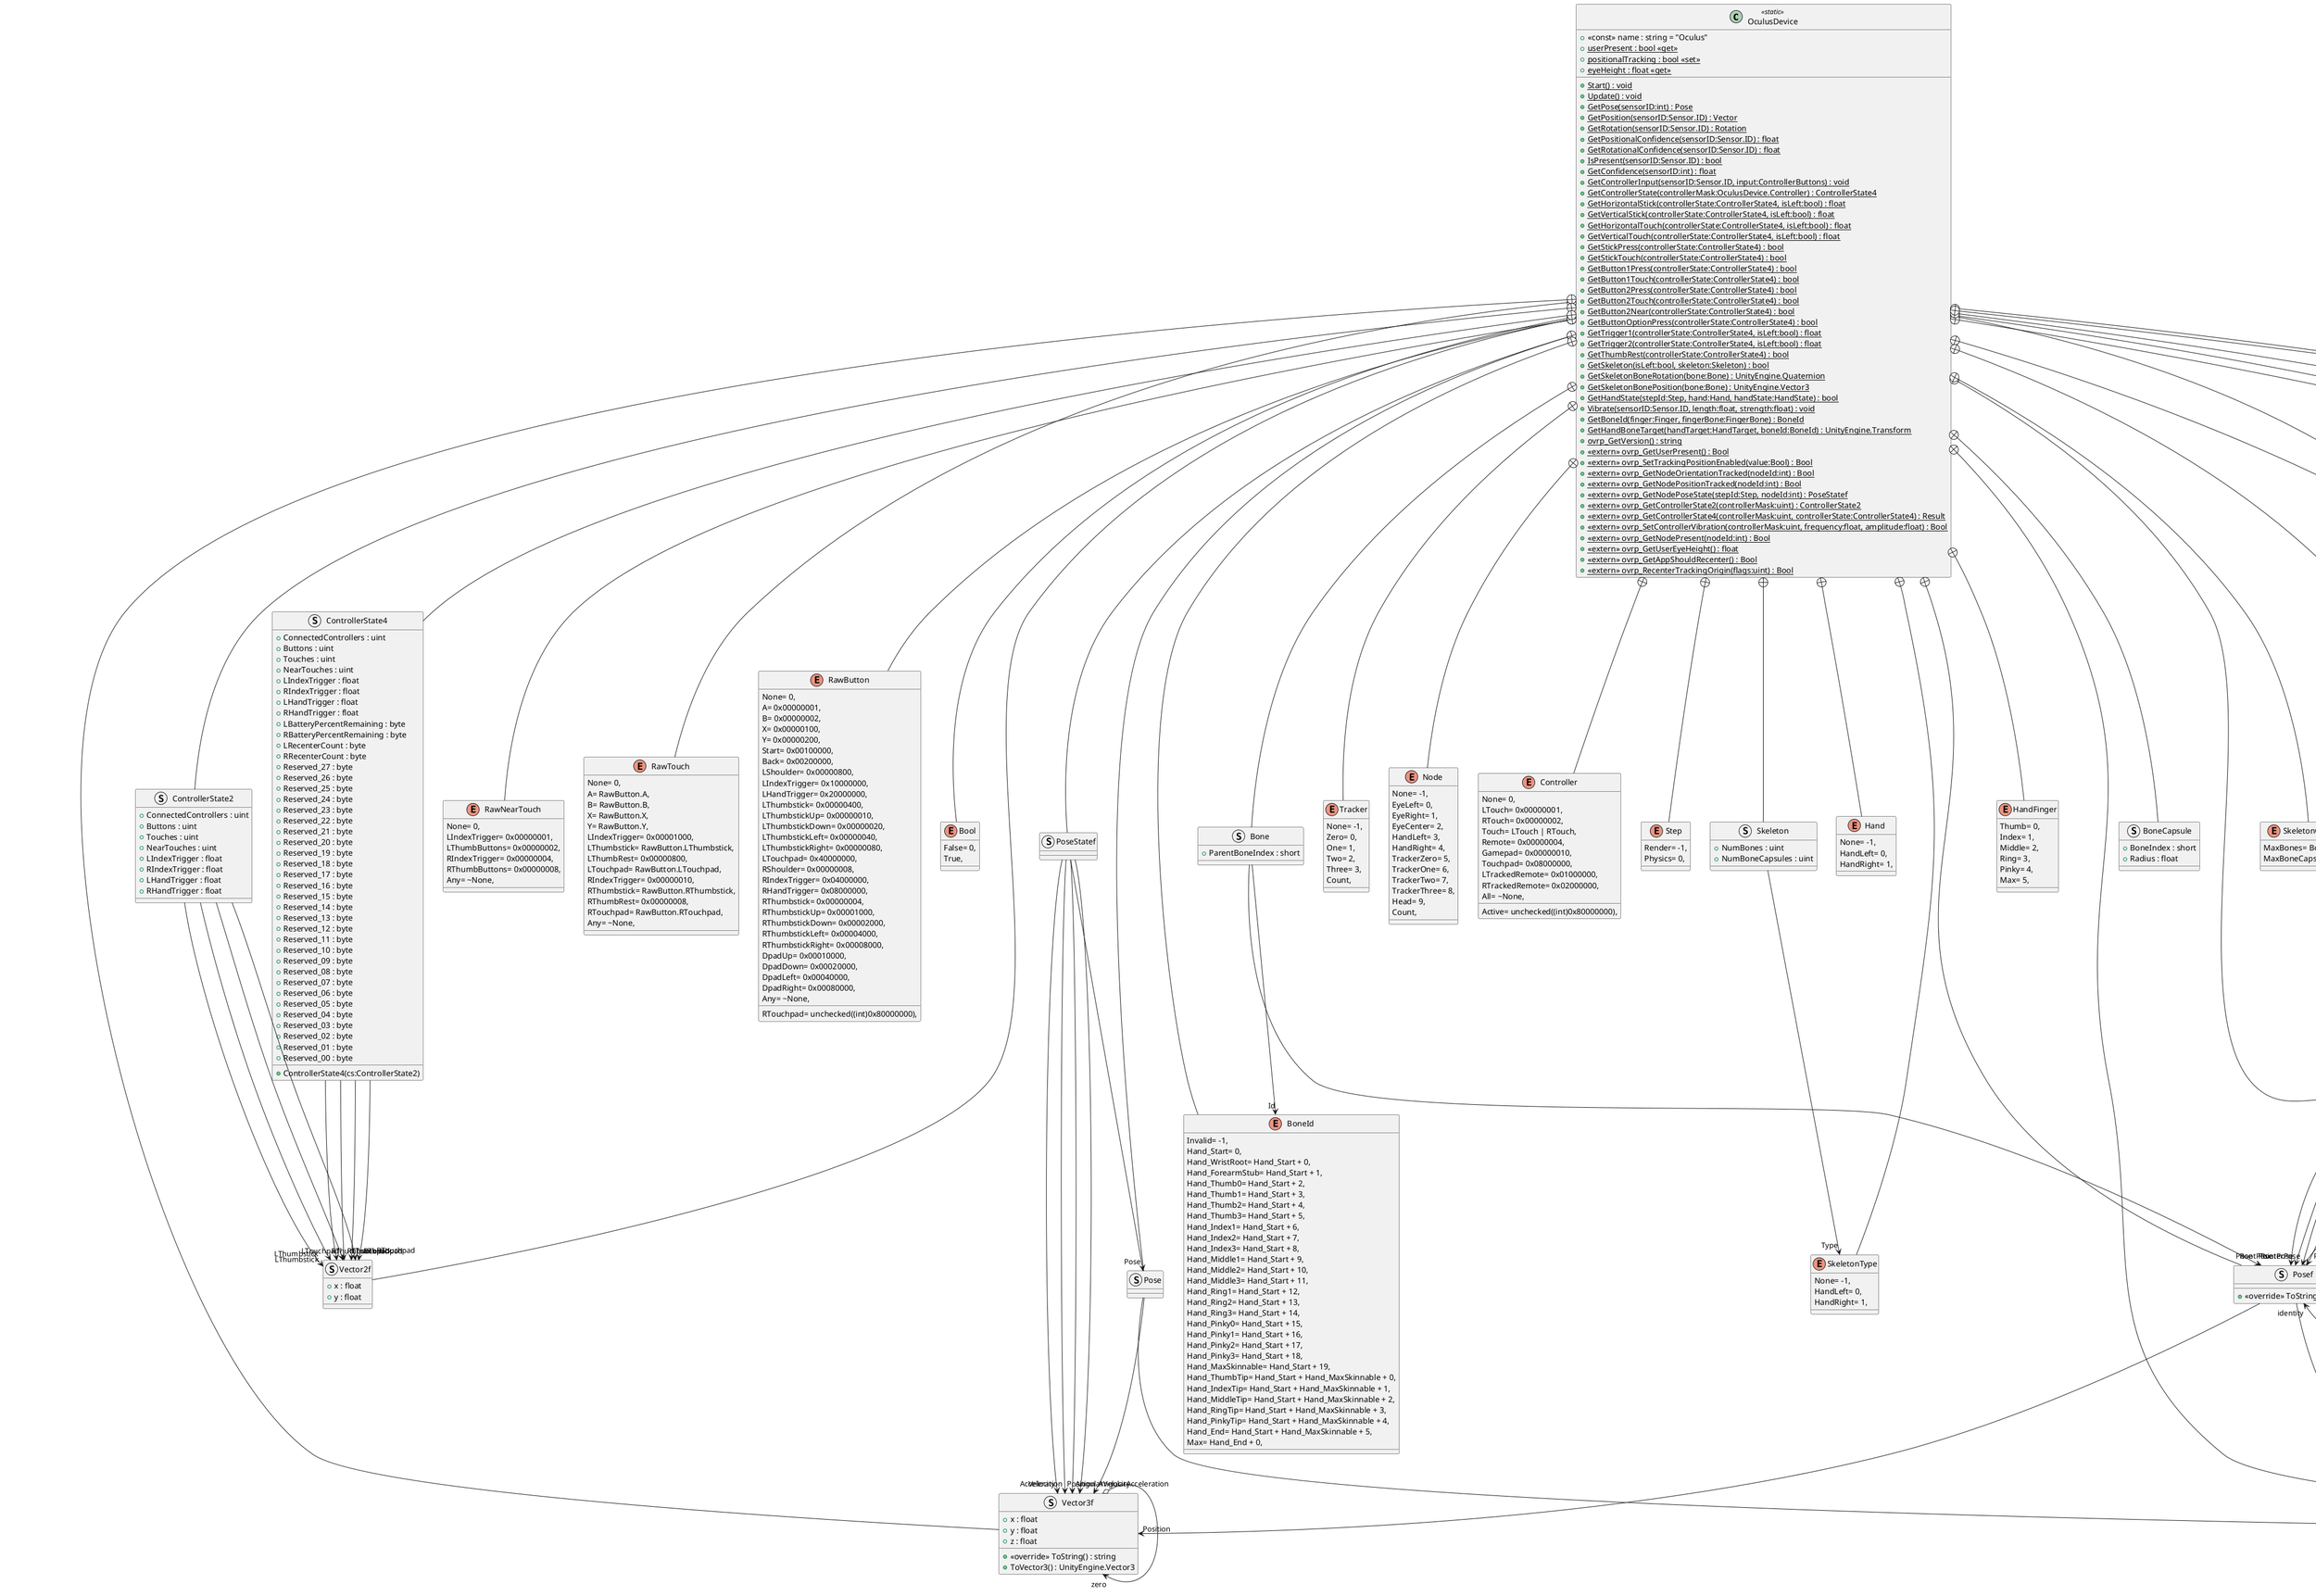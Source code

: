 @startuml
class OculusDevice <<static>> {
    + <<const>> name : string = "Oculus"
    + {static} Start() : void
    + {static} Update() : void
    + {static} userPresent : bool <<get>>
    + {static} positionalTracking : bool <<set>>
    + {static} GetPose(sensorID:int) : Pose
    + {static} GetPosition(sensorID:Sensor.ID) : Vector
    + {static} GetRotation(sensorID:Sensor.ID) : Rotation
    + {static} GetPositionalConfidence(sensorID:Sensor.ID) : float
    + {static} GetRotationalConfidence(sensorID:Sensor.ID) : float
    + {static} IsPresent(sensorID:Sensor.ID) : bool
    + {static} GetConfidence(sensorID:int) : float
    + {static} GetControllerInput(sensorID:Sensor.ID, input:ControllerButtons) : void
    + {static} GetControllerState(controllerMask:OculusDevice.Controller) : ControllerState4
    + {static} GetHorizontalStick(controllerState:ControllerState4, isLeft:bool) : float
    + {static} GetVerticalStick(controllerState:ControllerState4, isLeft:bool) : float
    + {static} GetHorizontalTouch(controllerState:ControllerState4, isLeft:bool) : float
    + {static} GetVerticalTouch(controllerState:ControllerState4, isLeft:bool) : float
    + {static} GetStickPress(controllerState:ControllerState4) : bool
    + {static} GetStickTouch(controllerState:ControllerState4) : bool
    + {static} GetButton1Press(controllerState:ControllerState4) : bool
    + {static} GetButton1Touch(controllerState:ControllerState4) : bool
    + {static} GetButton2Press(controllerState:ControllerState4) : bool
    + {static} GetButton2Touch(controllerState:ControllerState4) : bool
    + {static} GetButton2Near(controllerState:ControllerState4) : bool
    + {static} GetButtonOptionPress(controllerState:ControllerState4) : bool
    + {static} GetTrigger1(controllerState:ControllerState4, isLeft:bool) : float
    + {static} GetTrigger2(controllerState:ControllerState4, isLeft:bool) : float
    + {static} GetThumbRest(controllerState:ControllerState4) : bool
    + {static} GetSkeleton(isLeft:bool, skeleton:Skeleton) : bool
    + {static} GetSkeletonBoneRotation(bone:Bone) : UnityEngine.Quaternion
    + {static} GetSkeletonBonePosition(bone:Bone) : UnityEngine.Vector3
    + {static} GetHandState(stepId:Step, hand:Hand, handState:HandState) : bool
    + {static} Vibrate(sensorID:Sensor.ID, length:float, strength:float) : void
    + {static} eyeHeight : float <<get>>
    + {static} GetBoneId(finger:Finger, fingerBone:FingerBone) : BoneId
    + {static} GetHandBoneTarget(handTarget:HandTarget, boneId:BoneId) : UnityEngine.Transform
    + {static} ovrp_GetVersion() : string
    + {static} <<extern>> ovrp_GetUserPresent() : Bool
    + {static} <<extern>> ovrp_SetTrackingPositionEnabled(value:Bool) : Bool
    + {static} <<extern>> ovrp_GetNodeOrientationTracked(nodeId:int) : Bool
    + {static} <<extern>> ovrp_GetNodePositionTracked(nodeId:int) : Bool
    + {static} <<extern>> ovrp_GetNodePoseState(stepId:Step, nodeId:int) : PoseStatef
    + {static} <<extern>> ovrp_GetControllerState2(controllerMask:uint) : ControllerState2
    + {static} <<extern>> ovrp_GetControllerState4(controllerMask:uint, controllerState:ControllerState4) : Result
    + {static} <<extern>> ovrp_SetControllerVibration(controllerMask:uint, frequency:float, amplitude:float) : Bool
    + {static} <<extern>> ovrp_GetNodePresent(nodeId:int) : Bool
    + {static} <<extern>> ovrp_GetUserEyeHeight() : float
    + {static} <<extern>> ovrp_GetAppShouldRecenter() : Bool
    + {static} <<extern>> ovrp_RecenterTrackingOrigin(flags:uint) : Bool
}
enum RawNearTouch {
    None= 0,
    LIndexTrigger= 0x00000001,
    LThumbButtons= 0x00000002,
    RIndexTrigger= 0x00000004,
    RThumbButtons= 0x00000008,
    Any= ~None,
}
enum RawTouch {
    None= 0,
    A= RawButton.A,
    B= RawButton.B,
    X= RawButton.X,
    Y= RawButton.Y,
    LIndexTrigger= 0x00001000,
    LThumbstick= RawButton.LThumbstick,
    LThumbRest= 0x00000800,
    LTouchpad= RawButton.LTouchpad,
    RIndexTrigger= 0x00000010,
    RThumbstick= RawButton.RThumbstick,
    RThumbRest= 0x00000008,
    RTouchpad= RawButton.RTouchpad,
    Any= ~None,
}
enum RawButton {
    None= 0,
    A= 0x00000001,
    B= 0x00000002,
    X= 0x00000100,
    Y= 0x00000200,
    Start= 0x00100000,
    Back= 0x00200000,
    LShoulder= 0x00000800,
    LIndexTrigger= 0x10000000,
    LHandTrigger= 0x20000000,
    LThumbstick= 0x00000400,
    LThumbstickUp= 0x00000010,
    LThumbstickDown= 0x00000020,
    LThumbstickLeft= 0x00000040,
    LThumbstickRight= 0x00000080,
    LTouchpad= 0x40000000,
    RShoulder= 0x00000008,
    RIndexTrigger= 0x04000000,
    RHandTrigger= 0x08000000,
    RThumbstick= 0x00000004,
    RThumbstickUp= 0x00001000,
    RThumbstickDown= 0x00002000,
    RThumbstickLeft= 0x00004000,
    RThumbstickRight= 0x00008000,
    RTouchpad= unchecked((int)0x80000000),
    DpadUp= 0x00010000,
    DpadDown= 0x00020000,
    DpadLeft= 0x00040000,
    DpadRight= 0x00080000,
    Any= ~None,
}
enum Bool {
    False= 0,
    True,
}
struct Vector2f {
    + x : float
    + y : float
}
struct Vector3f {
    + x : float
    + y : float
    + z : float
    + <<override>> ToString() : string
    + ToVector3() : UnityEngine.Vector3
}
struct Quatf {
    + x : float
    + y : float
    + z : float
    + w : float
    + <<override>> ToString() : string
    + ToQuaternion() : UnityEngine.Quaternion
}
struct Pose {
}
struct PoseStatef {
}
struct ControllerState2 {
    + ConnectedControllers : uint
    + Buttons : uint
    + Touches : uint
    + NearTouches : uint
    + LIndexTrigger : float
    + RIndexTrigger : float
    + LHandTrigger : float
    + RHandTrigger : float
}
struct ControllerState4 {
    + ConnectedControllers : uint
    + Buttons : uint
    + Touches : uint
    + NearTouches : uint
    + LIndexTrigger : float
    + RIndexTrigger : float
    + LHandTrigger : float
    + RHandTrigger : float
    + LBatteryPercentRemaining : byte
    + RBatteryPercentRemaining : byte
    + LRecenterCount : byte
    + RRecenterCount : byte
    + Reserved_27 : byte
    + Reserved_26 : byte
    + Reserved_25 : byte
    + Reserved_24 : byte
    + Reserved_23 : byte
    + Reserved_22 : byte
    + Reserved_21 : byte
    + Reserved_20 : byte
    + Reserved_19 : byte
    + Reserved_18 : byte
    + Reserved_17 : byte
    + Reserved_16 : byte
    + Reserved_15 : byte
    + Reserved_14 : byte
    + Reserved_13 : byte
    + Reserved_12 : byte
    + Reserved_11 : byte
    + Reserved_10 : byte
    + Reserved_09 : byte
    + Reserved_08 : byte
    + Reserved_07 : byte
    + Reserved_06 : byte
    + Reserved_05 : byte
    + Reserved_04 : byte
    + Reserved_03 : byte
    + Reserved_02 : byte
    + Reserved_01 : byte
    + Reserved_00 : byte
    + ControllerState4(cs:ControllerState2)
}
enum Tracker {
    None= -1,
    Zero= 0,
    One= 1,
    Two= 2,
    Three= 3,
    Count,
}
enum Node {
    None= -1,
    EyeLeft= 0,
    EyeRight= 1,
    EyeCenter= 2,
    HandLeft= 3,
    HandRight= 4,
    TrackerZero= 5,
    TrackerOne= 6,
    TrackerTwo= 7,
    TrackerThree= 8,
    Head= 9,
    Count,
}
enum Controller {
    None= 0,
    LTouch= 0x00000001,
    RTouch= 0x00000002,
    Touch= LTouch | RTouch,
    Remote= 0x00000004,
    Gamepad= 0x00000010,
    Touchpad= 0x08000000,
    LTrackedRemote= 0x01000000,
    RTrackedRemote= 0x02000000,
    Active= unchecked((int)0x80000000),
    All= ~None,
}
enum Step {
    Render= -1,
    Physics= 0,
}
enum TrackingConfidence {
    Low= 0,
    High= 0x3f800000,
}
enum Hand {
    None= -1,
    HandLeft= 0,
    HandRight= 1,
}
enum HandStatus {
    HandTracked= (1 << 0),
    InputStateValid= (1 << 1),
    SystemGestureInProgress= (1 << 6),
}
enum BoneId {
    Invalid= -1,
    Hand_Start= 0,
    Hand_WristRoot= Hand_Start + 0,
    Hand_ForearmStub= Hand_Start + 1,
    Hand_Thumb0= Hand_Start + 2,
    Hand_Thumb1= Hand_Start + 3,
    Hand_Thumb2= Hand_Start + 4,
    Hand_Thumb3= Hand_Start + 5,
    Hand_Index1= Hand_Start + 6,
    Hand_Index2= Hand_Start + 7,
    Hand_Index3= Hand_Start + 8,
    Hand_Middle1= Hand_Start + 9,
    Hand_Middle2= Hand_Start + 10,
    Hand_Middle3= Hand_Start + 11,
    Hand_Ring1= Hand_Start + 12,
    Hand_Ring2= Hand_Start + 13,
    Hand_Ring3= Hand_Start + 14,
    Hand_Pinky0= Hand_Start + 15,
    Hand_Pinky1= Hand_Start + 16,
    Hand_Pinky2= Hand_Start + 17,
    Hand_Pinky3= Hand_Start + 18,
    Hand_MaxSkinnable= Hand_Start + 19,
    Hand_ThumbTip= Hand_Start + Hand_MaxSkinnable + 0,
    Hand_IndexTip= Hand_Start + Hand_MaxSkinnable + 1,
    Hand_MiddleTip= Hand_Start + Hand_MaxSkinnable + 2,
    Hand_RingTip= Hand_Start + Hand_MaxSkinnable + 3,
    Hand_PinkyTip= Hand_Start + Hand_MaxSkinnable + 4,
    Hand_End= Hand_Start + Hand_MaxSkinnable + 5,
    Max= Hand_End + 0,
}
enum HandFinger {
    Thumb= 0,
    Index= 1,
    Middle= 2,
    Ring= 3,
    Pinky= 4,
    Max= 5,
}
enum HandFingerPinch {
    Thumb= (1 << HandFinger.Thumb),
    Index= (1 << HandFinger.Index),
    Middle= (1 << HandFinger.Middle),
    Ring= (1 << HandFinger.Ring),
    Pinky= (1 << HandFinger.Pinky),
}
struct Posef {
    + <<override>> ToString() : string
}
struct BoneCapsule {
    + BoneIndex : short
    + Radius : float
}
struct Bone {
    + ParentBoneIndex : short
}
enum SkeletonConstants {
    MaxBones= BoneId.Max,
    MaxBoneCapsules= 19,
}
enum SkeletonType {
    None= -1,
    HandLeft= 0,
    HandRight= 1,
}
struct Skeleton {
    + NumBones : uint
    + NumBoneCapsules : uint
}
class SkeletonBone {
    + ParentBoneIndex : short <<get>>
    + SkeletonBone(id:OculusDevice.BoneId, parentBoneIndex:short, trans:UnityEngine.Transform)
}
struct HandState {
    + HandScale : float
    + RequestedTimeStamp : double
    + SampleTimeStamp : double
}
struct HandStateInternal {
    + PinchStrength_0 : float
    + PinchStrength_1 : float
    + PinchStrength_2 : float
    + PinchStrength_3 : float
    + PinchStrength_4 : float
    + HandScale : float
    + RequestedTimeStamp : double
    + SampleTimeStamp : double
}
enum Result {
    Success= 0,
    Failure= -1000,
    Failure_InvalidParameter= -1001,
    Failure_NotInitialized= -1002,
    Failure_InvalidOperation= -1003,
    Failure_Unsupported= -1004,
    Failure_NotYetImplemented= -1005,
    Failure_OperationFailed= -1006,
    Failure_InsufficientSize= -1007,
}
enum RecenterFlags {
    Default= 0,
    Controllers= 0x40000000,
    IgnoreAll= unchecked((int)0x80000000),
    Count,
}
class OVRP_1_44_0 <<static>> {
    + {static} <<extern>> ovrp_GetHandState(stepId:Step, hand:Hand, handState:HandStateInternal) : Result
    + {static} <<extern>> ovrp_GetSkeleton(skeletonType:SkeletonType, skeleton:Skeleton) : Result
}
OculusDevice +-- RawNearTouch
OculusDevice +-- RawTouch
OculusDevice +-- RawButton
OculusDevice +-- Bool
OculusDevice +-- Vector2f
OculusDevice +-- Vector3f
Vector3f o-> "zero" Vector3f
OculusDevice +-- Quatf
Quatf o-> "identity" Quatf
OculusDevice +-- Pose
Pose --> "Orientation" Quatf
Pose --> "Position" Vector3f
OculusDevice +-- PoseStatef
PoseStatef --> "Pose" Pose
PoseStatef --> "Velocity" Vector3f
PoseStatef --> "Acceleration" Vector3f
PoseStatef --> "AngularVelocity" Vector3f
PoseStatef --> "AngularAcceleration" Vector3f
OculusDevice +-- ControllerState2
ControllerState2 --> "LThumbstick" Vector2f
ControllerState2 --> "RThumbstick" Vector2f
ControllerState2 --> "LTouchpad" Vector2f
ControllerState2 --> "RTouchpad" Vector2f
OculusDevice +-- ControllerState4
ControllerState4 --> "LThumbstick" Vector2f
ControllerState4 --> "RThumbstick" Vector2f
ControllerState4 --> "LTouchpad" Vector2f
ControllerState4 --> "RTouchpad" Vector2f
OculusDevice +-- Tracker
OculusDevice +-- Node
OculusDevice +-- Controller
OculusDevice +-- Step
OculusDevice +-- TrackingConfidence
OculusDevice +-- Hand
OculusDevice +-- HandStatus
OculusDevice +-- BoneId
OculusDevice +-- HandFinger
OculusDevice +-- HandFingerPinch
OculusDevice +-- Posef
Posef --> "Orientation" Quatf
Posef --> "Position" Vector3f
Posef o-> "identity" Posef
OculusDevice +-- BoneCapsule
OculusDevice +-- Bone
Bone --> "Id" BoneId
Bone --> "Pose" Posef
OculusDevice +-- SkeletonConstants
OculusDevice +-- SkeletonType
OculusDevice +-- Skeleton
Skeleton --> "Type" SkeletonType
OculusDevice +-- SkeletonBone
OculusDevice +-- HandState
HandState --> "Status" HandStatus
HandState --> "RootPose" Posef
HandState --> "Pinches" HandFingerPinch
HandState --> "PointerPose" Posef
HandState --> "HandConfidence" TrackingConfidence
OculusDevice +-- HandStateInternal
HandStateInternal --> "Status" HandStatus
HandStateInternal --> "RootPose" Posef
HandStateInternal --> "BoneRotations_0" Quatf
HandStateInternal --> "BoneRotations_1" Quatf
HandStateInternal --> "BoneRotations_2" Quatf
HandStateInternal --> "BoneRotations_3" Quatf
HandStateInternal --> "BoneRotations_4" Quatf
HandStateInternal --> "BoneRotations_5" Quatf
HandStateInternal --> "BoneRotations_6" Quatf
HandStateInternal --> "BoneRotations_7" Quatf
HandStateInternal --> "BoneRotations_8" Quatf
HandStateInternal --> "BoneRotations_9" Quatf
HandStateInternal --> "BoneRotations_10" Quatf
HandStateInternal --> "BoneRotations_11" Quatf
HandStateInternal --> "BoneRotations_12" Quatf
HandStateInternal --> "BoneRotations_13" Quatf
HandStateInternal --> "BoneRotations_14" Quatf
HandStateInternal --> "BoneRotations_15" Quatf
HandStateInternal --> "BoneRotations_16" Quatf
HandStateInternal --> "BoneRotations_17" Quatf
HandStateInternal --> "BoneRotations_18" Quatf
HandStateInternal --> "BoneRotations_19" Quatf
HandStateInternal --> "BoneRotations_20" Quatf
HandStateInternal --> "BoneRotations_21" Quatf
HandStateInternal --> "BoneRotations_22" Quatf
HandStateInternal --> "BoneRotations_23" Quatf
HandStateInternal --> "Pinches" HandFingerPinch
HandStateInternal --> "PointerPose" Posef
HandStateInternal --> "HandConfidence" TrackingConfidence
HandStateInternal --> "FingerConfidences_0" TrackingConfidence
HandStateInternal --> "FingerConfidences_1" TrackingConfidence
HandStateInternal --> "FingerConfidences_2" TrackingConfidence
HandStateInternal --> "FingerConfidences_3" TrackingConfidence
HandStateInternal --> "FingerConfidences_4" TrackingConfidence
OculusDevice +-- Result
OculusDevice +-- RecenterFlags
OculusDevice +-- OVRP_1_44_0
@enduml
